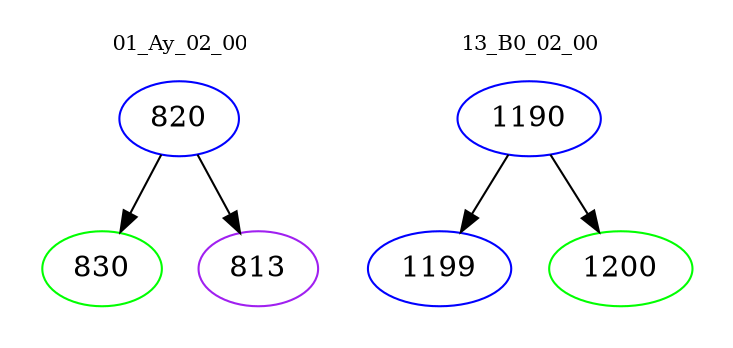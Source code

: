 digraph{
subgraph cluster_0 {
color = white
label = "01_Ay_02_00";
fontsize=10;
T0_820 [label="820", color="blue"]
T0_820 -> T0_830 [color="black"]
T0_830 [label="830", color="green"]
T0_820 -> T0_813 [color="black"]
T0_813 [label="813", color="purple"]
}
subgraph cluster_1 {
color = white
label = "13_B0_02_00";
fontsize=10;
T1_1190 [label="1190", color="blue"]
T1_1190 -> T1_1199 [color="black"]
T1_1199 [label="1199", color="blue"]
T1_1190 -> T1_1200 [color="black"]
T1_1200 [label="1200", color="green"]
}
}
